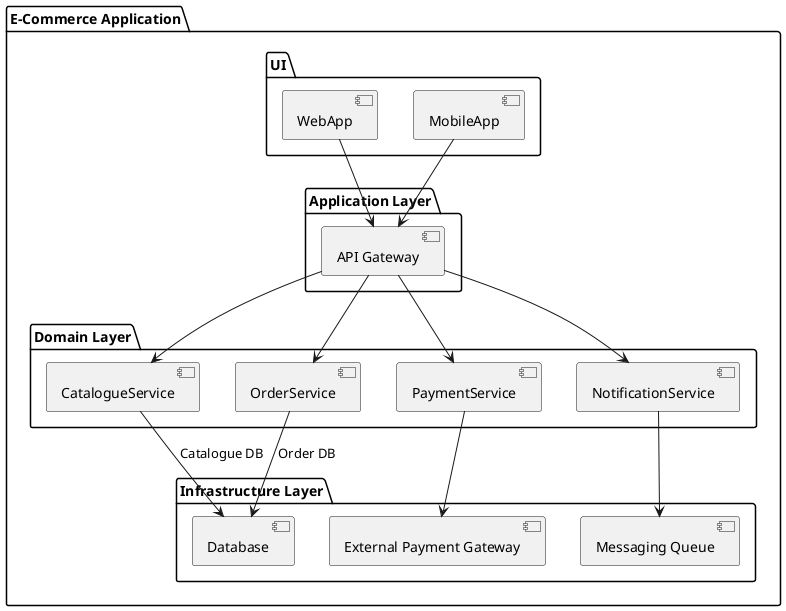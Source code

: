 @startuml
package "E-Commerce Application" {
  
  package "UI" {
    [WebApp]
    [MobileApp]
  }

  package "Application Layer" {
    [API Gateway]
  }

  package "Domain Layer" {
    [CatalogueService]
    [OrderService]
    [PaymentService]
    [NotificationService]
  }

  package "Infrastructure Layer" {
    [Database]
    [External Payment Gateway]
    [Messaging Queue]
  }

  [WebApp] --> [API Gateway]
  [MobileApp] --> [API Gateway]

  [API Gateway] --> [CatalogueService]
  [API Gateway] --> [OrderService]
  [API Gateway] --> [PaymentService]
  [API Gateway] --> [NotificationService]

  [CatalogueService] --> [Database] : Catalogue DB
  [OrderService] --> [Database] : Order DB
  [PaymentService] --> [External Payment Gateway]
  [NotificationService] --> [Messaging Queue]
}
@enduml

Explications
1. Organisation en packages
UI (Interface utilisateur) :

Contient les applications cliente :
WebApp : L'application web utilisée sur les navigateurs.
MobileApp : L'application mobile pour les appareils mobiles.
Ces éléments sont le point de contact principal avec les utilisateurs.
Application Layer :

Contient l'API Gateway, qui agit comme point d'entrée unique pour toutes les requêtes des clients et redirige celles-ci vers les services backend appropriés.
Domain Layer :

Comprend les services principaux qui implémentent la logique métier de l'application :
CatalogueService : Gère les informations sur les produits.
OrderService : Gère les commandes.
PaymentService : Gère les paiements des commandes.
NotificationService : Envoie des notifications aux utilisateurs.
Infrastructure Layer :

Regroupe les dépendances externes et les services nécessaires au fonctionnement :
Database : Contient les bases de données utilisées par les services.
External Payment Gateway : Service tiers pour la gestion des paiements.
Messaging Queue : File d'attente utilisée pour gérer les notifications de manière asynchrone.
2. Relations entre les packages
UI dépend de Application Layer : Les applications cliente (WebApp et MobileApp) envoient leurs requêtes à l'API Gateway.
Application Layer dépend de Domain Layer : L'API Gateway appelle les services métier pour exécuter les actions nécessaires.
Domain Layer dépend de Infrastructure Layer :
Les services métier interagissent avec les bases de données (Catalogue DB, Order DB).
Le PaymentService utilise une passerelle de paiement externe.
Le NotificationService publie des messages dans une file d'attente.